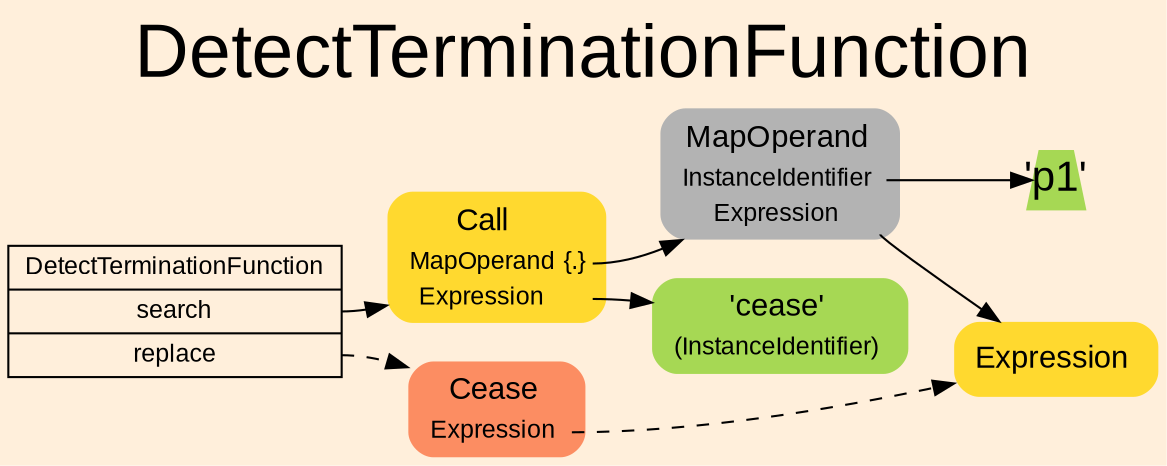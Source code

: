 digraph "DetectTerminationFunction" {
label = "DetectTerminationFunction"
labelloc = t
fontsize = "36"
graph [
    rankdir = "LR"
    ranksep = 0.3
    bgcolor = antiquewhite1
    color = black
    fontcolor = black
    fontname = "Arial"
];
node [
    fontname = "Arial"
];
edge [
    fontname = "Arial"
];

// -------------------- transformation figure --------------------
"CR#P10-0" [
    shape = "record"
    fillcolor = antiquewhite1
    label = "<fixed> DetectTerminationFunction | <port0> search | <port1> replace"
    style = "filled"
    fontsize = "12"
    color = black
    fontcolor = black
];

"#B-2-71" [
    shape = "plaintext"
    fillcolor = "/set28/6"
    label = <<TABLE BORDER="0" CELLBORDER="0" CELLSPACING="0">
     <TR><TD><FONT POINT-SIZE="15.0">Call</FONT></TD><TD></TD></TR>
     <TR><TD>MapOperand</TD><TD PORT="port0">{.}</TD></TR>
     <TR><TD>Expression</TD><TD PORT="port1"></TD></TR>
    </TABLE>>
    style = "rounded,filled"
    fontsize = "12"
];

"#B-2-72" [
    shape = "plaintext"
    fillcolor = "/set28/8"
    label = <<TABLE BORDER="0" CELLBORDER="0" CELLSPACING="0">
     <TR><TD><FONT POINT-SIZE="15.0">MapOperand</FONT></TD><TD></TD></TR>
     <TR><TD>InstanceIdentifier</TD><TD PORT="port0"></TD></TR>
     <TR><TD>Expression</TD><TD PORT="port1"></TD></TR>
    </TABLE>>
    style = "rounded,filled"
    fontsize = "12"
];

"#B-2-74" [
    shape = "trapezium"
    fillcolor = "/set28/5"
    label = <'p1'>
    style = "filled"
    fontsize = "20"
    penwidth = 0.0
    fixedsize = true
    width = 0.4
    height = 0.4
];

"#B-2-70" [
    shape = "plaintext"
    fillcolor = "/set28/6"
    label = <<TABLE BORDER="0" CELLBORDER="0" CELLSPACING="0">
     <TR><TD><FONT POINT-SIZE="15.0">Expression</FONT></TD><TD></TD></TR>
    </TABLE>>
    style = "rounded,filled"
    fontsize = "12"
];

"#B-2-73" [
    shape = "plaintext"
    fillcolor = "/set28/5"
    label = <<TABLE BORDER="0" CELLBORDER="0" CELLSPACING="0">
     <TR><TD><FONT POINT-SIZE="15.0">'cease'</FONT></TD><TD></TD></TR>
     <TR><TD>(InstanceIdentifier)</TD><TD PORT="port0"></TD></TR>
    </TABLE>>
    style = "rounded,filled"
    fontsize = "12"
];

"#B-2-69" [
    shape = "plaintext"
    fillcolor = "/set28/2"
    label = <<TABLE BORDER="0" CELLBORDER="0" CELLSPACING="0">
     <TR><TD><FONT POINT-SIZE="15.0">Cease</FONT></TD><TD></TD></TR>
     <TR><TD>Expression</TD><TD PORT="port0"></TD></TR>
    </TABLE>>
    style = "rounded,filled"
    fontsize = "12"
];


// -------------------- links --------------------
// links for block CR#P10-0
"CR#P10-0":port0 -> "#B-2-71" [
    color = black
    fontcolor = black
];

"CR#P10-0":port1 -> "#B-2-69" [
    style="dashed"
    color = black
    fontcolor = black
];

// links for block #B-2-71
"#B-2-71":port0 -> "#B-2-72" [
    color = black
    fontcolor = black
];

"#B-2-71":port1 -> "#B-2-73" [
    color = black
    fontcolor = black
];

// links for block #B-2-72
"#B-2-72":port0 -> "#B-2-74" [
    color = black
    fontcolor = black
];

"#B-2-72":port1 -> "#B-2-70" [
    color = black
    fontcolor = black
];

// links for block #B-2-74
// links for block #B-2-70
// links for block #B-2-73
// links for block #B-2-69
"#B-2-69":port0 -> "#B-2-70" [
    style="dashed"
    color = black
    fontcolor = black
];

}
